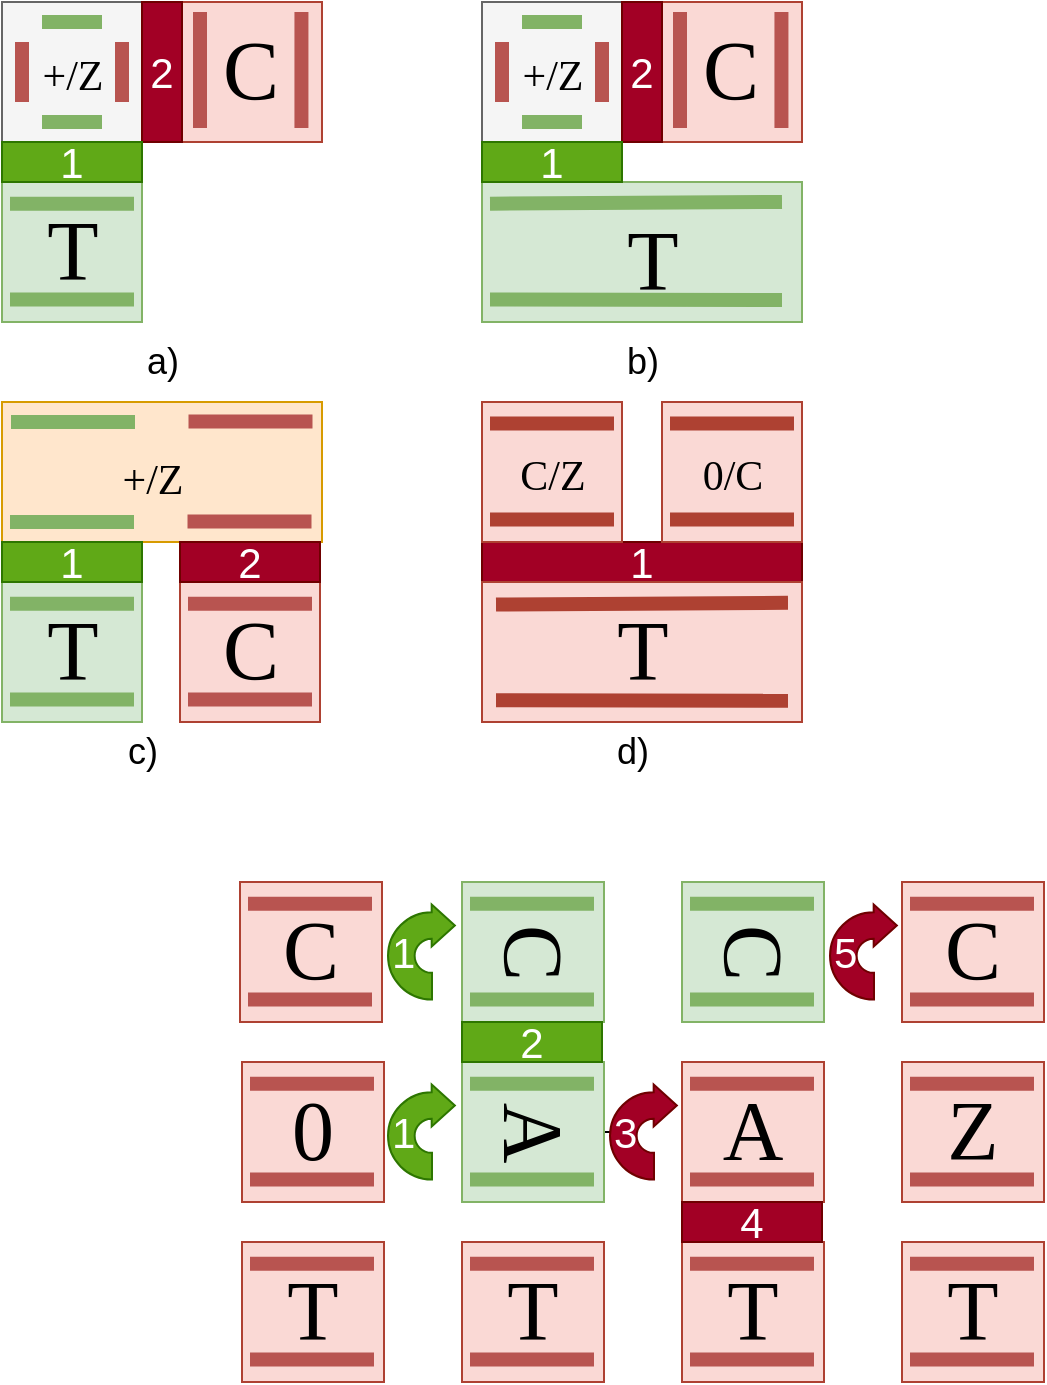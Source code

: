<mxfile version="28.0.7">
  <diagram name="Page-1" id="nvPgF2uKXpndHgitnm1l">
    <mxGraphModel dx="679" dy="412" grid="1" gridSize="10" guides="1" tooltips="1" connect="1" arrows="1" fold="1" page="1" pageScale="1" pageWidth="827" pageHeight="1169" math="0" shadow="0">
      <root>
        <mxCell id="0" />
        <mxCell id="1" parent="0" />
        <mxCell id="uUMKanFMK57B4EQ0Y6xT-107" value="" style="rounded=0;whiteSpace=wrap;html=1;fillColor=#fad9d5;strokeColor=#ae4132;" vertex="1" parent="1">
          <mxGeometry x="170" y="80" width="70" height="70" as="geometry" />
        </mxCell>
        <mxCell id="quCFVB519tc5CZQaFRDl-40" value="a)" style="text;html=1;align=center;verticalAlign=middle;resizable=0;points=[];autosize=1;strokeColor=none;fillColor=none;fontSize=18;" parent="1" vertex="1">
          <mxGeometry x="140" y="240" width="40" height="40" as="geometry" />
        </mxCell>
        <mxCell id="quCFVB519tc5CZQaFRDl-41" value="b)" style="text;html=1;align=center;verticalAlign=middle;resizable=0;points=[];autosize=1;strokeColor=none;fillColor=none;fontSize=18;" parent="1" vertex="1">
          <mxGeometry x="380" y="240" width="40" height="40" as="geometry" />
        </mxCell>
        <mxCell id="quCFVB519tc5CZQaFRDl-42" value="c)" style="text;html=1;align=center;verticalAlign=middle;resizable=0;points=[];autosize=1;strokeColor=none;fillColor=none;fontSize=18;" parent="1" vertex="1">
          <mxGeometry x="130" y="435" width="40" height="40" as="geometry" />
        </mxCell>
        <mxCell id="quCFVB519tc5CZQaFRDl-43" value="d)" style="text;html=1;align=center;verticalAlign=middle;resizable=0;points=[];autosize=1;strokeColor=none;fillColor=none;fontSize=18;" parent="1" vertex="1">
          <mxGeometry x="375" y="435" width="40" height="40" as="geometry" />
        </mxCell>
        <mxCell id="Zl_guKD1lhq5TGo22soF-39" value="1" style="html=1;shadow=0;dashed=0;align=left;verticalAlign=middle;shape=mxgraph.arrows2.uTurnArrow;dy=6.66;arrowHead=20.98;dx2=11.59;fillColor=#60a917;strokeColor=#2D7600;movable=1;resizable=1;rotatable=1;deletable=1;editable=1;locked=0;connectable=1;fontFamily=Helvetica;fontStyle=0;fontSize=21;fontColor=#ffffff;" parent="1" vertex="1">
          <mxGeometry x="273" y="531.25" width="22" height="47.5" as="geometry" />
        </mxCell>
        <mxCell id="Zl_guKD1lhq5TGo22soF-126" value="1" style="rounded=0;whiteSpace=wrap;html=1;fillColor=#a20025;fontColor=#ffffff;strokeColor=#6F0000;fontSize=21;" parent="1" vertex="1">
          <mxGeometry x="320" y="350" width="160" height="20" as="geometry" />
        </mxCell>
        <mxCell id="Zl_guKD1lhq5TGo22soF-134" value="1" style="html=1;shadow=0;dashed=0;align=left;verticalAlign=middle;shape=mxgraph.arrows2.uTurnArrow;dy=6.66;arrowHead=20.98;dx2=11.59;fillColor=#60a917;strokeColor=#2D7600;movable=1;resizable=1;rotatable=1;deletable=1;editable=1;locked=0;connectable=1;fontFamily=Helvetica;fontStyle=0;fontSize=21;fontColor=#ffffff;" parent="1" vertex="1">
          <mxGeometry x="273" y="621.25" width="22" height="47.5" as="geometry" />
        </mxCell>
        <mxCell id="uUMKanFMK57B4EQ0Y6xT-67" value="" style="edgeStyle=orthogonalEdgeStyle;rounded=0;orthogonalLoop=1;jettySize=auto;html=1;" edge="1" parent="1" source="Zl_guKD1lhq5TGo22soF-135" target="uUMKanFMK57B4EQ0Y6xT-64">
          <mxGeometry relative="1" as="geometry" />
        </mxCell>
        <mxCell id="Zl_guKD1lhq5TGo22soF-135" value="3" style="html=1;shadow=0;dashed=0;align=left;verticalAlign=middle;shape=mxgraph.arrows2.uTurnArrow;dy=6.66;arrowHead=20.98;dx2=11.59;fillColor=#a20025;strokeColor=#6F0000;movable=1;resizable=1;rotatable=1;deletable=1;editable=1;locked=0;connectable=1;fontFamily=Helvetica;fontStyle=0;fontSize=21;fontColor=#ffffff;" parent="1" vertex="1">
          <mxGeometry x="384" y="621.25" width="22" height="47.5" as="geometry" />
        </mxCell>
        <mxCell id="Zl_guKD1lhq5TGo22soF-136" value="&lt;div&gt;5&lt;/div&gt;" style="html=1;shadow=0;dashed=0;align=left;verticalAlign=middle;shape=mxgraph.arrows2.uTurnArrow;dy=6.66;arrowHead=20.98;dx2=11.59;fillColor=#a20025;strokeColor=#6F0000;movable=1;resizable=1;rotatable=1;deletable=1;editable=1;locked=0;connectable=1;fontFamily=Helvetica;fontStyle=0;fontSize=21;fontColor=#ffffff;" parent="1" vertex="1">
          <mxGeometry x="494" y="531.25" width="22" height="47.5" as="geometry" />
        </mxCell>
        <mxCell id="uUMKanFMK57B4EQ0Y6xT-7" value="" style="group;fillColor=#d5e8d4;strokeColor=#82b366;container=0;" vertex="1" connectable="0" parent="1">
          <mxGeometry x="199" y="520" width="71" height="70" as="geometry" />
        </mxCell>
        <mxCell id="uUMKanFMK57B4EQ0Y6xT-14" value="" style="rounded=0;whiteSpace=wrap;html=1;fillColor=#fad9d5;strokeColor=#ae4132;" vertex="1" parent="1">
          <mxGeometry x="200" y="610" width="71" height="70" as="geometry" />
        </mxCell>
        <mxCell id="uUMKanFMK57B4EQ0Y6xT-15" value="" style="endArrow=none;html=1;rounded=0;strokeWidth=7;fillColor=#f8cecc;strokeColor=#b85450;" edge="1" parent="1">
          <mxGeometry width="50" height="50" relative="1" as="geometry">
            <mxPoint x="204" y="620.85" as="sourcePoint" />
            <mxPoint x="266" y="620.85" as="targetPoint" />
          </mxGeometry>
        </mxCell>
        <mxCell id="uUMKanFMK57B4EQ0Y6xT-16" value="" style="endArrow=none;html=1;rounded=0;strokeWidth=7;fillColor=#f8cecc;strokeColor=#b85450;" edge="1" parent="1">
          <mxGeometry width="50" height="50" relative="1" as="geometry">
            <mxPoint x="204" y="668.75" as="sourcePoint" />
            <mxPoint x="266" y="668.75" as="targetPoint" />
          </mxGeometry>
        </mxCell>
        <mxCell id="uUMKanFMK57B4EQ0Y6xT-17" value="0" style="text;html=1;align=center;verticalAlign=middle;resizable=0;points=[];autosize=1;strokeColor=none;fillColor=none;fontSize=42;fontFamily=Garamond;" vertex="1" parent="1">
          <mxGeometry x="215" y="615" width="40" height="60" as="geometry" />
        </mxCell>
        <mxCell id="uUMKanFMK57B4EQ0Y6xT-34" value="" style="rounded=0;whiteSpace=wrap;html=1;fillColor=#fad9d5;strokeColor=#ae4132;" vertex="1" parent="1">
          <mxGeometry x="200" y="700" width="71" height="70" as="geometry" />
        </mxCell>
        <mxCell id="uUMKanFMK57B4EQ0Y6xT-35" value="" style="endArrow=none;html=1;rounded=0;strokeWidth=7;fillColor=#f8cecc;strokeColor=#b85450;" edge="1" parent="1">
          <mxGeometry width="50" height="50" relative="1" as="geometry">
            <mxPoint x="204" y="710.85" as="sourcePoint" />
            <mxPoint x="266" y="710.85" as="targetPoint" />
          </mxGeometry>
        </mxCell>
        <mxCell id="uUMKanFMK57B4EQ0Y6xT-36" value="" style="endArrow=none;html=1;rounded=0;strokeWidth=7;fillColor=#f8cecc;strokeColor=#b85450;" edge="1" parent="1">
          <mxGeometry width="50" height="50" relative="1" as="geometry">
            <mxPoint x="204" y="758.75" as="sourcePoint" />
            <mxPoint x="266" y="758.75" as="targetPoint" />
          </mxGeometry>
        </mxCell>
        <mxCell id="uUMKanFMK57B4EQ0Y6xT-37" value="T" style="text;html=1;align=center;verticalAlign=middle;resizable=0;points=[];autosize=1;strokeColor=none;fillColor=none;fontSize=42;fontFamily=Garamond;" vertex="1" parent="1">
          <mxGeometry x="210" y="705" width="50" height="60" as="geometry" />
        </mxCell>
        <mxCell id="uUMKanFMK57B4EQ0Y6xT-19" value="" style="rounded=0;whiteSpace=wrap;html=1;fillColor=#fad9d5;strokeColor=#ae4132;" vertex="1" parent="1">
          <mxGeometry x="310" y="700" width="71" height="70" as="geometry" />
        </mxCell>
        <mxCell id="uUMKanFMK57B4EQ0Y6xT-20" value="" style="endArrow=none;html=1;rounded=0;strokeWidth=7;fillColor=#f8cecc;strokeColor=#b85450;" edge="1" parent="1">
          <mxGeometry width="50" height="50" relative="1" as="geometry">
            <mxPoint x="314" y="710.85" as="sourcePoint" />
            <mxPoint x="376" y="710.85" as="targetPoint" />
          </mxGeometry>
        </mxCell>
        <mxCell id="uUMKanFMK57B4EQ0Y6xT-21" value="" style="endArrow=none;html=1;rounded=0;strokeWidth=7;fillColor=#f8cecc;strokeColor=#b85450;" edge="1" parent="1">
          <mxGeometry width="50" height="50" relative="1" as="geometry">
            <mxPoint x="314" y="758.75" as="sourcePoint" />
            <mxPoint x="376" y="758.75" as="targetPoint" />
          </mxGeometry>
        </mxCell>
        <mxCell id="uUMKanFMK57B4EQ0Y6xT-22" value="T" style="text;html=1;align=center;verticalAlign=middle;resizable=0;points=[];autosize=1;strokeColor=none;fillColor=none;fontSize=42;fontFamily=Garamond;" vertex="1" parent="1">
          <mxGeometry x="320" y="705" width="50" height="60" as="geometry" />
        </mxCell>
        <mxCell id="uUMKanFMK57B4EQ0Y6xT-39" value="" style="rounded=0;whiteSpace=wrap;html=1;fillColor=#fad9d5;strokeColor=#ae4132;" vertex="1" parent="1">
          <mxGeometry x="420" y="610" width="71" height="70" as="geometry" />
        </mxCell>
        <mxCell id="uUMKanFMK57B4EQ0Y6xT-40" value="" style="endArrow=none;html=1;rounded=0;strokeWidth=7;fillColor=#f8cecc;strokeColor=#b85450;" edge="1" parent="1">
          <mxGeometry width="50" height="50" relative="1" as="geometry">
            <mxPoint x="424" y="620.85" as="sourcePoint" />
            <mxPoint x="486" y="620.85" as="targetPoint" />
          </mxGeometry>
        </mxCell>
        <mxCell id="uUMKanFMK57B4EQ0Y6xT-41" value="" style="endArrow=none;html=1;rounded=0;strokeWidth=7;fillColor=#f8cecc;strokeColor=#b85450;" edge="1" parent="1">
          <mxGeometry width="50" height="50" relative="1" as="geometry">
            <mxPoint x="424" y="668.75" as="sourcePoint" />
            <mxPoint x="486" y="668.75" as="targetPoint" />
          </mxGeometry>
        </mxCell>
        <mxCell id="uUMKanFMK57B4EQ0Y6xT-42" value="A" style="text;html=1;align=center;verticalAlign=middle;resizable=0;points=[];autosize=1;strokeColor=none;fillColor=none;fontSize=42;fontFamily=Garamond;" vertex="1" parent="1">
          <mxGeometry x="430" y="615" width="50" height="60" as="geometry" />
        </mxCell>
        <mxCell id="uUMKanFMK57B4EQ0Y6xT-24" value="" style="rounded=0;whiteSpace=wrap;html=1;fillColor=#fad9d5;strokeColor=#ae4132;" vertex="1" parent="1">
          <mxGeometry x="420" y="700" width="71" height="70" as="geometry" />
        </mxCell>
        <mxCell id="uUMKanFMK57B4EQ0Y6xT-25" value="" style="endArrow=none;html=1;rounded=0;strokeWidth=7;fillColor=#f8cecc;strokeColor=#b85450;" edge="1" parent="1">
          <mxGeometry width="50" height="50" relative="1" as="geometry">
            <mxPoint x="424" y="710.85" as="sourcePoint" />
            <mxPoint x="486" y="710.85" as="targetPoint" />
          </mxGeometry>
        </mxCell>
        <mxCell id="uUMKanFMK57B4EQ0Y6xT-26" value="" style="endArrow=none;html=1;rounded=0;strokeWidth=7;fillColor=#f8cecc;strokeColor=#b85450;" edge="1" parent="1">
          <mxGeometry width="50" height="50" relative="1" as="geometry">
            <mxPoint x="424" y="758.75" as="sourcePoint" />
            <mxPoint x="486" y="758.75" as="targetPoint" />
          </mxGeometry>
        </mxCell>
        <mxCell id="uUMKanFMK57B4EQ0Y6xT-27" value="T" style="text;html=1;align=center;verticalAlign=middle;resizable=0;points=[];autosize=1;strokeColor=none;fillColor=none;fontSize=42;fontFamily=Garamond;" vertex="1" parent="1">
          <mxGeometry x="430" y="705" width="50" height="60" as="geometry" />
        </mxCell>
        <mxCell id="uUMKanFMK57B4EQ0Y6xT-29" value="" style="rounded=0;whiteSpace=wrap;html=1;fillColor=#fad9d5;strokeColor=#ae4132;" vertex="1" parent="1">
          <mxGeometry x="530" y="700" width="71" height="70" as="geometry" />
        </mxCell>
        <mxCell id="uUMKanFMK57B4EQ0Y6xT-30" value="" style="endArrow=none;html=1;rounded=0;strokeWidth=7;fillColor=#f8cecc;strokeColor=#b85450;" edge="1" parent="1">
          <mxGeometry width="50" height="50" relative="1" as="geometry">
            <mxPoint x="534" y="710.85" as="sourcePoint" />
            <mxPoint x="596" y="710.85" as="targetPoint" />
          </mxGeometry>
        </mxCell>
        <mxCell id="uUMKanFMK57B4EQ0Y6xT-31" value="" style="endArrow=none;html=1;rounded=0;strokeWidth=7;fillColor=#f8cecc;strokeColor=#b85450;" edge="1" parent="1">
          <mxGeometry width="50" height="50" relative="1" as="geometry">
            <mxPoint x="534" y="758.75" as="sourcePoint" />
            <mxPoint x="596" y="758.75" as="targetPoint" />
          </mxGeometry>
        </mxCell>
        <mxCell id="uUMKanFMK57B4EQ0Y6xT-32" value="T" style="text;html=1;align=center;verticalAlign=middle;resizable=0;points=[];autosize=1;strokeColor=none;fillColor=none;fontSize=42;fontFamily=Garamond;" vertex="1" parent="1">
          <mxGeometry x="540" y="705" width="50" height="60" as="geometry" />
        </mxCell>
        <mxCell id="uUMKanFMK57B4EQ0Y6xT-44" value="" style="rounded=0;whiteSpace=wrap;html=1;fillColor=#fad9d5;strokeColor=#ae4132;" vertex="1" parent="1">
          <mxGeometry x="530" y="610" width="71" height="70" as="geometry" />
        </mxCell>
        <mxCell id="uUMKanFMK57B4EQ0Y6xT-45" value="" style="endArrow=none;html=1;rounded=0;strokeWidth=7;fillColor=#f8cecc;strokeColor=#b85450;" edge="1" parent="1">
          <mxGeometry width="50" height="50" relative="1" as="geometry">
            <mxPoint x="534" y="620.85" as="sourcePoint" />
            <mxPoint x="596" y="620.85" as="targetPoint" />
          </mxGeometry>
        </mxCell>
        <mxCell id="uUMKanFMK57B4EQ0Y6xT-46" value="" style="endArrow=none;html=1;rounded=0;strokeWidth=7;fillColor=#f8cecc;strokeColor=#b85450;" edge="1" parent="1">
          <mxGeometry width="50" height="50" relative="1" as="geometry">
            <mxPoint x="534" y="668.75" as="sourcePoint" />
            <mxPoint x="596" y="668.75" as="targetPoint" />
          </mxGeometry>
        </mxCell>
        <mxCell id="uUMKanFMK57B4EQ0Y6xT-47" value="Z" style="text;html=1;align=center;verticalAlign=middle;resizable=0;points=[];autosize=1;strokeColor=none;fillColor=none;fontSize=42;fontFamily=Garamond;" vertex="1" parent="1">
          <mxGeometry x="540" y="615" width="50" height="60" as="geometry" />
        </mxCell>
        <mxCell id="uUMKanFMK57B4EQ0Y6xT-9" value="" style="rounded=0;whiteSpace=wrap;html=1;fillColor=#fad9d5;strokeColor=#ae4132;" vertex="1" parent="1">
          <mxGeometry x="530" y="520" width="71" height="70" as="geometry" />
        </mxCell>
        <mxCell id="uUMKanFMK57B4EQ0Y6xT-10" value="" style="endArrow=none;html=1;rounded=0;strokeWidth=7;fillColor=#f8cecc;strokeColor=#b85450;" edge="1" parent="1">
          <mxGeometry width="50" height="50" relative="1" as="geometry">
            <mxPoint x="534" y="530.85" as="sourcePoint" />
            <mxPoint x="596" y="530.85" as="targetPoint" />
          </mxGeometry>
        </mxCell>
        <mxCell id="uUMKanFMK57B4EQ0Y6xT-11" value="" style="endArrow=none;html=1;rounded=0;strokeWidth=7;fillColor=#f8cecc;strokeColor=#b85450;" edge="1" parent="1">
          <mxGeometry width="50" height="50" relative="1" as="geometry">
            <mxPoint x="534" y="578.75" as="sourcePoint" />
            <mxPoint x="596" y="578.75" as="targetPoint" />
          </mxGeometry>
        </mxCell>
        <mxCell id="uUMKanFMK57B4EQ0Y6xT-12" value="&lt;font&gt;C&lt;/font&gt;" style="text;html=1;align=center;verticalAlign=middle;resizable=0;points=[];autosize=1;strokeColor=none;fillColor=none;fontSize=42;fontFamily=Garamond;" vertex="1" parent="1">
          <mxGeometry x="540" y="525" width="50" height="60" as="geometry" />
        </mxCell>
        <mxCell id="uUMKanFMK57B4EQ0Y6xT-5" value="" style="rounded=0;whiteSpace=wrap;html=1;fillColor=#fad9d5;strokeColor=#ae4132;" vertex="1" parent="1">
          <mxGeometry x="199" y="520" width="71" height="70" as="geometry" />
        </mxCell>
        <mxCell id="Zl_guKD1lhq5TGo22soF-29" value="" style="endArrow=none;html=1;rounded=0;strokeWidth=7;fillColor=#f8cecc;strokeColor=#b85450;" parent="1" edge="1">
          <mxGeometry width="50" height="50" relative="1" as="geometry">
            <mxPoint x="203" y="530.85" as="sourcePoint" />
            <mxPoint x="265" y="530.85" as="targetPoint" />
          </mxGeometry>
        </mxCell>
        <mxCell id="Zl_guKD1lhq5TGo22soF-30" value="" style="endArrow=none;html=1;rounded=0;strokeWidth=7;fillColor=#f8cecc;strokeColor=#b85450;" parent="1" edge="1">
          <mxGeometry width="50" height="50" relative="1" as="geometry">
            <mxPoint x="203" y="578.75" as="sourcePoint" />
            <mxPoint x="265" y="578.75" as="targetPoint" />
          </mxGeometry>
        </mxCell>
        <mxCell id="Zl_guKD1lhq5TGo22soF-28" value="&lt;font&gt;C&lt;/font&gt;" style="text;html=1;align=center;verticalAlign=middle;resizable=0;points=[];autosize=1;strokeColor=none;fillColor=none;fontSize=42;fontFamily=Garamond;" parent="1" vertex="1">
          <mxGeometry x="209" y="525" width="50" height="60" as="geometry" />
        </mxCell>
        <mxCell id="uUMKanFMK57B4EQ0Y6xT-49" value="" style="rounded=0;whiteSpace=wrap;html=1;fillColor=#d5e8d4;strokeColor=#82b366;" vertex="1" parent="1">
          <mxGeometry x="310" y="520" width="71" height="70" as="geometry" />
        </mxCell>
        <mxCell id="Zl_guKD1lhq5TGo22soF-46" value="&lt;font&gt;C&lt;/font&gt;" style="text;html=1;align=center;verticalAlign=middle;resizable=0;points=[];autosize=1;strokeColor=none;fillColor=none;fontSize=42;fontFamily=Garamond;rotation=90;" parent="1" vertex="1">
          <mxGeometry x="320" y="525" width="50" height="60" as="geometry" />
        </mxCell>
        <mxCell id="uUMKanFMK57B4EQ0Y6xT-50" value="" style="endArrow=none;html=1;rounded=0;strokeWidth=7;fillColor=#d5e8d4;strokeColor=#82b366;" edge="1" parent="1">
          <mxGeometry width="50" height="50" relative="1" as="geometry">
            <mxPoint x="314" y="530.85" as="sourcePoint" />
            <mxPoint x="376" y="530.85" as="targetPoint" />
          </mxGeometry>
        </mxCell>
        <mxCell id="uUMKanFMK57B4EQ0Y6xT-51" value="" style="endArrow=none;html=1;rounded=0;strokeWidth=7;fillColor=#d5e8d4;strokeColor=#82b366;" edge="1" parent="1">
          <mxGeometry width="50" height="50" relative="1" as="geometry">
            <mxPoint x="314" y="578.75" as="sourcePoint" />
            <mxPoint x="376" y="578.75" as="targetPoint" />
          </mxGeometry>
        </mxCell>
        <mxCell id="uUMKanFMK57B4EQ0Y6xT-58" value="" style="rounded=0;whiteSpace=wrap;html=1;fillColor=#d5e8d4;strokeColor=#82b366;" vertex="1" parent="1">
          <mxGeometry x="420" y="520" width="71" height="70" as="geometry" />
        </mxCell>
        <mxCell id="uUMKanFMK57B4EQ0Y6xT-59" value="&lt;font&gt;C&lt;/font&gt;" style="text;html=1;align=center;verticalAlign=middle;resizable=0;points=[];autosize=1;strokeColor=none;fillColor=none;fontSize=42;fontFamily=Garamond;rotation=90;" vertex="1" parent="1">
          <mxGeometry x="430" y="525" width="50" height="60" as="geometry" />
        </mxCell>
        <mxCell id="uUMKanFMK57B4EQ0Y6xT-60" value="" style="endArrow=none;html=1;rounded=0;strokeWidth=7;fillColor=#d5e8d4;strokeColor=#82b366;" edge="1" parent="1">
          <mxGeometry width="50" height="50" relative="1" as="geometry">
            <mxPoint x="424" y="530.85" as="sourcePoint" />
            <mxPoint x="486" y="530.85" as="targetPoint" />
          </mxGeometry>
        </mxCell>
        <mxCell id="uUMKanFMK57B4EQ0Y6xT-61" value="" style="endArrow=none;html=1;rounded=0;strokeWidth=7;fillColor=#d5e8d4;strokeColor=#82b366;" edge="1" parent="1">
          <mxGeometry width="50" height="50" relative="1" as="geometry">
            <mxPoint x="424" y="578.75" as="sourcePoint" />
            <mxPoint x="486" y="578.75" as="targetPoint" />
          </mxGeometry>
        </mxCell>
        <mxCell id="uUMKanFMK57B4EQ0Y6xT-63" value="" style="rounded=0;whiteSpace=wrap;html=1;fillColor=#d5e8d4;strokeColor=#82b366;" vertex="1" parent="1">
          <mxGeometry x="310" y="610" width="71" height="70" as="geometry" />
        </mxCell>
        <mxCell id="uUMKanFMK57B4EQ0Y6xT-64" value="A" style="text;html=1;align=center;verticalAlign=middle;resizable=0;points=[];autosize=1;strokeColor=none;fillColor=none;fontSize=42;fontFamily=Garamond;rotation=90;" vertex="1" parent="1">
          <mxGeometry x="320" y="615" width="50" height="60" as="geometry" />
        </mxCell>
        <mxCell id="uUMKanFMK57B4EQ0Y6xT-65" value="" style="endArrow=none;html=1;rounded=0;strokeWidth=7;fillColor=#d5e8d4;strokeColor=#82b366;" edge="1" parent="1">
          <mxGeometry width="50" height="50" relative="1" as="geometry">
            <mxPoint x="314" y="620.85" as="sourcePoint" />
            <mxPoint x="376" y="620.85" as="targetPoint" />
          </mxGeometry>
        </mxCell>
        <mxCell id="uUMKanFMK57B4EQ0Y6xT-66" value="" style="endArrow=none;html=1;rounded=0;strokeWidth=7;fillColor=#d5e8d4;strokeColor=#82b366;" edge="1" parent="1">
          <mxGeometry width="50" height="50" relative="1" as="geometry">
            <mxPoint x="314" y="668.75" as="sourcePoint" />
            <mxPoint x="376" y="668.75" as="targetPoint" />
          </mxGeometry>
        </mxCell>
        <mxCell id="Zl_guKD1lhq5TGo22soF-128" value="2" style="rounded=0;whiteSpace=wrap;html=1;fillColor=#60a917;strokeColor=#2D7600;fontSize=21;fontColor=#ffffff;" parent="1" vertex="1">
          <mxGeometry x="310" y="590" width="70" height="20" as="geometry" />
        </mxCell>
        <mxCell id="Zl_guKD1lhq5TGo22soF-129" value="4" style="rounded=0;whiteSpace=wrap;html=1;fillColor=#a20025;strokeColor=#6F0000;fontSize=21;fontColor=#ffffff;" parent="1" vertex="1">
          <mxGeometry x="420" y="680" width="70" height="20" as="geometry" />
        </mxCell>
        <mxCell id="uUMKanFMK57B4EQ0Y6xT-74" value="" style="group;fillColor=#d5e8d4;strokeColor=#82b366;container=0;" vertex="1" connectable="0" parent="1">
          <mxGeometry x="80" y="370" width="70" height="70" as="geometry" />
        </mxCell>
        <mxCell id="uUMKanFMK57B4EQ0Y6xT-77" value="" style="endArrow=none;html=1;rounded=0;strokeWidth=7;fillColor=#d5e8d4;strokeColor=#82b366;" edge="1" parent="1">
          <mxGeometry width="50" height="50" relative="1" as="geometry">
            <mxPoint x="84" y="380.85" as="sourcePoint" />
            <mxPoint x="146" y="380.85" as="targetPoint" />
          </mxGeometry>
        </mxCell>
        <mxCell id="uUMKanFMK57B4EQ0Y6xT-78" value="" style="endArrow=none;html=1;rounded=0;strokeWidth=7;fillColor=#d5e8d4;strokeColor=#82b366;" edge="1" parent="1">
          <mxGeometry width="50" height="50" relative="1" as="geometry">
            <mxPoint x="84" y="428.75" as="sourcePoint" />
            <mxPoint x="146" y="428.75" as="targetPoint" />
          </mxGeometry>
        </mxCell>
        <mxCell id="uUMKanFMK57B4EQ0Y6xT-79" value="T" style="text;html=1;align=center;verticalAlign=middle;resizable=0;points=[];autosize=1;strokeColor=none;fillColor=none;fontSize=42;fontFamily=Garamond;" vertex="1" parent="1">
          <mxGeometry x="90" y="375" width="50" height="60" as="geometry" />
        </mxCell>
        <mxCell id="uUMKanFMK57B4EQ0Y6xT-89" value="" style="rounded=0;whiteSpace=wrap;html=1;fillColor=#ffe6cc;strokeColor=#d79b00;" vertex="1" parent="1">
          <mxGeometry x="80" y="280" width="160" height="70" as="geometry" />
        </mxCell>
        <mxCell id="uUMKanFMK57B4EQ0Y6xT-92" value="&lt;font style=&quot;font-size: 21px;&quot;&gt;+/Z&lt;/font&gt;" style="text;html=1;align=center;verticalAlign=middle;resizable=0;points=[];autosize=1;strokeColor=none;fillColor=none;fontSize=31;fontFamily=Garamond;" vertex="1" parent="1">
          <mxGeometry x="129.997" y="290" width="50" height="50" as="geometry" />
        </mxCell>
        <mxCell id="uUMKanFMK57B4EQ0Y6xT-69" value="" style="rounded=0;whiteSpace=wrap;html=1;fillColor=#fad9d5;strokeColor=#ae4132;" vertex="1" parent="1">
          <mxGeometry x="169" y="370" width="70" height="70" as="geometry" />
        </mxCell>
        <mxCell id="uUMKanFMK57B4EQ0Y6xT-70" value="" style="endArrow=none;html=1;rounded=0;strokeWidth=7;fillColor=#f8cecc;strokeColor=#b85450;" edge="1" parent="1">
          <mxGeometry width="50" height="50" relative="1" as="geometry">
            <mxPoint x="173" y="380.85" as="sourcePoint" />
            <mxPoint x="235" y="380.85" as="targetPoint" />
          </mxGeometry>
        </mxCell>
        <mxCell id="uUMKanFMK57B4EQ0Y6xT-71" value="" style="endArrow=none;html=1;rounded=0;strokeWidth=7;fillColor=#f8cecc;strokeColor=#b85450;" edge="1" parent="1">
          <mxGeometry width="50" height="50" relative="1" as="geometry">
            <mxPoint x="173" y="428.75" as="sourcePoint" />
            <mxPoint x="235" y="428.75" as="targetPoint" />
          </mxGeometry>
        </mxCell>
        <mxCell id="uUMKanFMK57B4EQ0Y6xT-72" value="&lt;font&gt;C&lt;/font&gt;" style="text;html=1;align=center;verticalAlign=middle;resizable=0;points=[];autosize=1;strokeColor=none;fillColor=none;fontSize=42;fontFamily=Garamond;" vertex="1" parent="1">
          <mxGeometry x="179" y="375" width="50" height="60" as="geometry" />
        </mxCell>
        <mxCell id="uUMKanFMK57B4EQ0Y6xT-94" value="" style="endArrow=none;html=1;rounded=0;strokeWidth=7;fillColor=#f8cecc;strokeColor=#b85450;" edge="1" parent="1">
          <mxGeometry width="50" height="50" relative="1" as="geometry">
            <mxPoint x="173.25" y="289.76" as="sourcePoint" />
            <mxPoint x="235.25" y="289.76" as="targetPoint" />
          </mxGeometry>
        </mxCell>
        <mxCell id="uUMKanFMK57B4EQ0Y6xT-95" value="" style="endArrow=none;html=1;rounded=0;strokeWidth=7;fillColor=#d5e8d4;strokeColor=#82b366;" edge="1" parent="1">
          <mxGeometry width="50" height="50" relative="1" as="geometry">
            <mxPoint x="84.5" y="290" as="sourcePoint" />
            <mxPoint x="146.5" y="290" as="targetPoint" />
          </mxGeometry>
        </mxCell>
        <mxCell id="uUMKanFMK57B4EQ0Y6xT-96" value="" style="endArrow=none;html=1;rounded=0;strokeWidth=7;fillColor=#f8cecc;strokeColor=#b85450;" edge="1" parent="1">
          <mxGeometry width="50" height="50" relative="1" as="geometry">
            <mxPoint x="172.75" y="339.76" as="sourcePoint" />
            <mxPoint x="234.75" y="339.76" as="targetPoint" />
          </mxGeometry>
        </mxCell>
        <mxCell id="uUMKanFMK57B4EQ0Y6xT-97" value="" style="endArrow=none;html=1;rounded=0;strokeWidth=7;fillColor=#d5e8d4;strokeColor=#82b366;" edge="1" parent="1">
          <mxGeometry width="50" height="50" relative="1" as="geometry">
            <mxPoint x="84" y="340" as="sourcePoint" />
            <mxPoint x="146" y="340" as="targetPoint" />
          </mxGeometry>
        </mxCell>
        <mxCell id="Zl_guKD1lhq5TGo22soF-121" value="2" style="rounded=0;whiteSpace=wrap;html=1;fillColor=#a20025;fontColor=#ffffff;strokeColor=#6F0000;fontSize=21;" parent="1" vertex="1">
          <mxGeometry x="169" y="350" width="70" height="20" as="geometry" />
        </mxCell>
        <mxCell id="Zl_guKD1lhq5TGo22soF-122" value="1" style="rounded=0;whiteSpace=wrap;html=1;fillColor=#60a917;fontColor=#ffffff;strokeColor=#2D7600;fontSize=21;" parent="1" vertex="1">
          <mxGeometry x="80" y="350" width="70" height="20" as="geometry" />
        </mxCell>
        <mxCell id="uUMKanFMK57B4EQ0Y6xT-98" value="" style="group;fillColor=#d5e8d4;strokeColor=#82b366;container=0;" vertex="1" connectable="0" parent="1">
          <mxGeometry x="80" y="170" width="70" height="70" as="geometry" />
        </mxCell>
        <mxCell id="uUMKanFMK57B4EQ0Y6xT-99" value="" style="endArrow=none;html=1;rounded=0;strokeWidth=7;fillColor=#d5e8d4;strokeColor=#82b366;" edge="1" parent="1">
          <mxGeometry width="50" height="50" relative="1" as="geometry">
            <mxPoint x="84" y="180.85" as="sourcePoint" />
            <mxPoint x="146" y="180.85" as="targetPoint" />
          </mxGeometry>
        </mxCell>
        <mxCell id="uUMKanFMK57B4EQ0Y6xT-100" value="" style="endArrow=none;html=1;rounded=0;strokeWidth=7;fillColor=#d5e8d4;strokeColor=#82b366;" edge="1" parent="1">
          <mxGeometry width="50" height="50" relative="1" as="geometry">
            <mxPoint x="84" y="228.75" as="sourcePoint" />
            <mxPoint x="146" y="228.75" as="targetPoint" />
          </mxGeometry>
        </mxCell>
        <mxCell id="uUMKanFMK57B4EQ0Y6xT-101" value="T" style="text;html=1;align=center;verticalAlign=middle;resizable=0;points=[];autosize=1;strokeColor=none;fillColor=none;fontSize=42;fontFamily=Garamond;" vertex="1" parent="1">
          <mxGeometry x="90" y="175" width="50" height="60" as="geometry" />
        </mxCell>
        <mxCell id="uUMKanFMK57B4EQ0Y6xT-102" value="" style="rounded=0;whiteSpace=wrap;html=1;fillColor=#f5f5f5;strokeColor=#666666;fontColor=#333333;" vertex="1" parent="1">
          <mxGeometry x="80" y="80" width="70" height="70" as="geometry" />
        </mxCell>
        <mxCell id="uUMKanFMK57B4EQ0Y6xT-103" value="&lt;font style=&quot;font-size: 21px;&quot;&gt;+/Z&lt;/font&gt;" style="text;html=1;align=center;verticalAlign=middle;resizable=0;points=[];autosize=1;strokeColor=none;fillColor=none;fontSize=42;fontFamily=Garamond;" vertex="1" parent="1">
          <mxGeometry x="89.997" y="80" width="50" height="60" as="geometry" />
        </mxCell>
        <mxCell id="Zl_guKD1lhq5TGo22soF-123" value="2" style="rounded=0;whiteSpace=wrap;html=1;fillColor=#a20025;fontColor=#ffffff;strokeColor=#6F0000;fontSize=21;" parent="1" vertex="1">
          <mxGeometry x="150" y="80" width="20" height="70" as="geometry" />
        </mxCell>
        <mxCell id="uUMKanFMK57B4EQ0Y6xT-104" value="&lt;font&gt;C&lt;/font&gt;" style="text;html=1;align=center;verticalAlign=middle;resizable=0;points=[];autosize=1;strokeColor=none;fillColor=none;fontSize=42;fontFamily=Garamond;" vertex="1" parent="1">
          <mxGeometry x="179" y="85" width="50" height="60" as="geometry" />
        </mxCell>
        <mxCell id="uUMKanFMK57B4EQ0Y6xT-110" value="" style="endArrow=none;html=1;rounded=0;strokeWidth=7;fillColor=#d5e8d4;strokeColor=#82b366;" edge="1" parent="1">
          <mxGeometry width="50" height="50" relative="1" as="geometry">
            <mxPoint x="100" y="140" as="sourcePoint" />
            <mxPoint x="130" y="140" as="targetPoint" />
          </mxGeometry>
        </mxCell>
        <mxCell id="uUMKanFMK57B4EQ0Y6xT-111" value="" style="endArrow=none;html=1;rounded=0;strokeWidth=7;fillColor=#f8cecc;strokeColor=#b85450;entryX=0.863;entryY=0.965;entryDx=0;entryDy=0;entryPerimeter=0;" edge="1" parent="1">
          <mxGeometry width="50" height="50" relative="1" as="geometry">
            <mxPoint x="179" y="85" as="sourcePoint" />
            <mxPoint x="179" y="143" as="targetPoint" />
          </mxGeometry>
        </mxCell>
        <mxCell id="uUMKanFMK57B4EQ0Y6xT-112" value="" style="endArrow=none;html=1;rounded=0;strokeWidth=7;fillColor=#f8cecc;strokeColor=#b85450;entryX=0.863;entryY=0.965;entryDx=0;entryDy=0;entryPerimeter=0;" edge="1" parent="1">
          <mxGeometry width="50" height="50" relative="1" as="geometry">
            <mxPoint x="229.72" y="85" as="sourcePoint" />
            <mxPoint x="229.72" y="143" as="targetPoint" />
          </mxGeometry>
        </mxCell>
        <mxCell id="uUMKanFMK57B4EQ0Y6xT-113" value="" style="endArrow=none;html=1;rounded=0;strokeWidth=7;fillColor=#d5e8d4;strokeColor=#82b366;" edge="1" parent="1">
          <mxGeometry width="50" height="50" relative="1" as="geometry">
            <mxPoint x="100" y="90" as="sourcePoint" />
            <mxPoint x="130" y="90" as="targetPoint" />
          </mxGeometry>
        </mxCell>
        <mxCell id="uUMKanFMK57B4EQ0Y6xT-114" value="" style="endArrow=none;html=1;rounded=0;strokeWidth=7;fillColor=#f8cecc;strokeColor=#b85450;" edge="1" parent="1">
          <mxGeometry width="50" height="50" relative="1" as="geometry">
            <mxPoint x="90" y="100" as="sourcePoint" />
            <mxPoint x="90" y="130" as="targetPoint" />
          </mxGeometry>
        </mxCell>
        <mxCell id="uUMKanFMK57B4EQ0Y6xT-115" value="" style="endArrow=none;html=1;rounded=0;strokeWidth=7;fillColor=#f8cecc;strokeColor=#b85450;" edge="1" parent="1">
          <mxGeometry width="50" height="50" relative="1" as="geometry">
            <mxPoint x="140" y="100" as="sourcePoint" />
            <mxPoint x="140" y="130" as="targetPoint" />
          </mxGeometry>
        </mxCell>
        <mxCell id="uUMKanFMK57B4EQ0Y6xT-116" value="" style="rounded=0;whiteSpace=wrap;html=1;fillColor=#fad9d5;strokeColor=#ae4132;" vertex="1" parent="1">
          <mxGeometry x="410" y="80" width="70" height="70" as="geometry" />
        </mxCell>
        <mxCell id="uUMKanFMK57B4EQ0Y6xT-118" value="" style="group;fillColor=#d5e8d4;strokeColor=#82b366;container=0;" vertex="1" connectable="0" parent="1">
          <mxGeometry x="320" y="170" width="160" height="70" as="geometry" />
        </mxCell>
        <mxCell id="uUMKanFMK57B4EQ0Y6xT-119" value="" style="endArrow=none;html=1;rounded=0;strokeWidth=7;fillColor=#d5e8d4;strokeColor=#82b366;" edge="1" parent="1">
          <mxGeometry width="50" height="50" relative="1" as="geometry">
            <mxPoint x="324" y="180.85" as="sourcePoint" />
            <mxPoint x="470" y="180" as="targetPoint" />
          </mxGeometry>
        </mxCell>
        <mxCell id="uUMKanFMK57B4EQ0Y6xT-120" value="" style="endArrow=none;html=1;rounded=0;strokeWidth=7;fillColor=#d5e8d4;strokeColor=#82b366;" edge="1" parent="1">
          <mxGeometry width="50" height="50" relative="1" as="geometry">
            <mxPoint x="324" y="228.75" as="sourcePoint" />
            <mxPoint x="470" y="229" as="targetPoint" />
          </mxGeometry>
        </mxCell>
        <mxCell id="uUMKanFMK57B4EQ0Y6xT-121" value="T" style="text;html=1;align=center;verticalAlign=middle;resizable=0;points=[];autosize=1;strokeColor=none;fillColor=none;fontSize=42;fontFamily=Garamond;" vertex="1" parent="1">
          <mxGeometry x="380" y="180" width="50" height="60" as="geometry" />
        </mxCell>
        <mxCell id="uUMKanFMK57B4EQ0Y6xT-122" value="" style="rounded=0;whiteSpace=wrap;html=1;fillColor=#f5f5f5;strokeColor=#666666;fontColor=#333333;" vertex="1" parent="1">
          <mxGeometry x="320" y="80" width="70" height="70" as="geometry" />
        </mxCell>
        <mxCell id="uUMKanFMK57B4EQ0Y6xT-123" value="&lt;font style=&quot;font-size: 21px;&quot;&gt;+/Z&lt;/font&gt;" style="text;html=1;align=center;verticalAlign=middle;resizable=0;points=[];autosize=1;strokeColor=none;fillColor=none;fontSize=42;fontFamily=Garamond;" vertex="1" parent="1">
          <mxGeometry x="329.997" y="80" width="50" height="60" as="geometry" />
        </mxCell>
        <mxCell id="uUMKanFMK57B4EQ0Y6xT-124" value="2" style="rounded=0;whiteSpace=wrap;html=1;fillColor=#a20025;fontColor=#ffffff;strokeColor=#6F0000;fontSize=21;" vertex="1" parent="1">
          <mxGeometry x="390" y="80" width="20" height="70" as="geometry" />
        </mxCell>
        <mxCell id="uUMKanFMK57B4EQ0Y6xT-125" value="&lt;font&gt;C&lt;/font&gt;" style="text;html=1;align=center;verticalAlign=middle;resizable=0;points=[];autosize=1;strokeColor=none;fillColor=none;fontSize=42;fontFamily=Garamond;" vertex="1" parent="1">
          <mxGeometry x="419" y="85" width="50" height="60" as="geometry" />
        </mxCell>
        <mxCell id="uUMKanFMK57B4EQ0Y6xT-126" value="" style="endArrow=none;html=1;rounded=0;strokeWidth=7;fillColor=#d5e8d4;strokeColor=#82b366;" edge="1" parent="1">
          <mxGeometry width="50" height="50" relative="1" as="geometry">
            <mxPoint x="340" y="140" as="sourcePoint" />
            <mxPoint x="370" y="140" as="targetPoint" />
          </mxGeometry>
        </mxCell>
        <mxCell id="uUMKanFMK57B4EQ0Y6xT-127" value="" style="endArrow=none;html=1;rounded=0;strokeWidth=7;fillColor=#f8cecc;strokeColor=#b85450;entryX=0.863;entryY=0.965;entryDx=0;entryDy=0;entryPerimeter=0;" edge="1" parent="1">
          <mxGeometry width="50" height="50" relative="1" as="geometry">
            <mxPoint x="419" y="85" as="sourcePoint" />
            <mxPoint x="419" y="143" as="targetPoint" />
          </mxGeometry>
        </mxCell>
        <mxCell id="uUMKanFMK57B4EQ0Y6xT-128" value="" style="endArrow=none;html=1;rounded=0;strokeWidth=7;fillColor=#f8cecc;strokeColor=#b85450;entryX=0.863;entryY=0.965;entryDx=0;entryDy=0;entryPerimeter=0;" edge="1" parent="1">
          <mxGeometry width="50" height="50" relative="1" as="geometry">
            <mxPoint x="469.72" y="85" as="sourcePoint" />
            <mxPoint x="469.72" y="143" as="targetPoint" />
          </mxGeometry>
        </mxCell>
        <mxCell id="uUMKanFMK57B4EQ0Y6xT-129" value="" style="endArrow=none;html=1;rounded=0;strokeWidth=7;fillColor=#d5e8d4;strokeColor=#82b366;" edge="1" parent="1">
          <mxGeometry width="50" height="50" relative="1" as="geometry">
            <mxPoint x="340" y="90" as="sourcePoint" />
            <mxPoint x="370" y="90" as="targetPoint" />
          </mxGeometry>
        </mxCell>
        <mxCell id="uUMKanFMK57B4EQ0Y6xT-130" value="" style="endArrow=none;html=1;rounded=0;strokeWidth=7;fillColor=#f8cecc;strokeColor=#b85450;" edge="1" parent="1">
          <mxGeometry width="50" height="50" relative="1" as="geometry">
            <mxPoint x="330" y="100" as="sourcePoint" />
            <mxPoint x="330" y="130" as="targetPoint" />
          </mxGeometry>
        </mxCell>
        <mxCell id="uUMKanFMK57B4EQ0Y6xT-131" value="" style="endArrow=none;html=1;rounded=0;strokeWidth=7;fillColor=#f8cecc;strokeColor=#b85450;" edge="1" parent="1">
          <mxGeometry width="50" height="50" relative="1" as="geometry">
            <mxPoint x="380" y="100" as="sourcePoint" />
            <mxPoint x="380" y="130" as="targetPoint" />
          </mxGeometry>
        </mxCell>
        <mxCell id="uUMKanFMK57B4EQ0Y6xT-117" value="&lt;font style=&quot;font-size: 21px;&quot;&gt;1&lt;/font&gt;" style="rounded=0;whiteSpace=wrap;html=1;fillColor=#60a917;fontColor=#ffffff;strokeColor=#2D7600;" vertex="1" parent="1">
          <mxGeometry x="320" y="150" width="70" height="20" as="geometry" />
        </mxCell>
        <mxCell id="Zl_guKD1lhq5TGo22soF-120" value="&lt;font style=&quot;font-size: 21px;&quot;&gt;1&lt;/font&gt;" style="rounded=0;whiteSpace=wrap;html=1;fillColor=#60a917;fontColor=#ffffff;strokeColor=#2D7600;" parent="1" vertex="1">
          <mxGeometry x="80" y="150" width="70" height="20" as="geometry" />
        </mxCell>
        <mxCell id="uUMKanFMK57B4EQ0Y6xT-133" value="" style="group;fillColor=#fad9d5;strokeColor=#ae4132;container=0;" vertex="1" connectable="0" parent="1">
          <mxGeometry x="320" y="370" width="160" height="70" as="geometry" />
        </mxCell>
        <mxCell id="uUMKanFMK57B4EQ0Y6xT-138" value="" style="rounded=0;whiteSpace=wrap;html=1;fillColor=#fad9d5;strokeColor=#ae4132;" vertex="1" parent="1">
          <mxGeometry x="320" y="280" width="70" height="70" as="geometry" />
        </mxCell>
        <mxCell id="uUMKanFMK57B4EQ0Y6xT-139" value="&lt;font style=&quot;font-size: 21px;&quot;&gt;C/Z&lt;/font&gt;" style="text;html=1;align=center;verticalAlign=middle;resizable=0;points=[];autosize=1;strokeColor=none;fillColor=none;fontSize=42;fontFamily=Garamond;" vertex="1" parent="1">
          <mxGeometry x="325" y="280" width="60" height="60" as="geometry" />
        </mxCell>
        <mxCell id="uUMKanFMK57B4EQ0Y6xT-142" value="" style="endArrow=none;html=1;rounded=0;strokeWidth=7;fillColor=#fad9d5;strokeColor=#ae4132;" edge="1" parent="1">
          <mxGeometry width="50" height="50" relative="1" as="geometry">
            <mxPoint x="327" y="429.14" as="sourcePoint" />
            <mxPoint x="473" y="429.39" as="targetPoint" />
          </mxGeometry>
        </mxCell>
        <mxCell id="uUMKanFMK57B4EQ0Y6xT-143" value="" style="endArrow=none;html=1;rounded=0;strokeWidth=7;fillColor=#fad9d5;strokeColor=#ae4132;" edge="1" parent="1">
          <mxGeometry width="50" height="50" relative="1" as="geometry">
            <mxPoint x="327" y="381.24" as="sourcePoint" />
            <mxPoint x="473" y="380.39" as="targetPoint" />
          </mxGeometry>
        </mxCell>
        <mxCell id="uUMKanFMK57B4EQ0Y6xT-144" value="" style="endArrow=none;html=1;rounded=0;strokeWidth=7;fillColor=#fad9d5;strokeColor=#ae4132;" edge="1" parent="1">
          <mxGeometry width="50" height="50" relative="1" as="geometry">
            <mxPoint x="324" y="338.71" as="sourcePoint" />
            <mxPoint x="386" y="338.71" as="targetPoint" />
          </mxGeometry>
        </mxCell>
        <mxCell id="uUMKanFMK57B4EQ0Y6xT-145" value="" style="endArrow=none;html=1;rounded=0;strokeWidth=7;fillColor=#fad9d5;strokeColor=#ae4132;" edge="1" parent="1">
          <mxGeometry width="50" height="50" relative="1" as="geometry">
            <mxPoint x="324" y="290.81" as="sourcePoint" />
            <mxPoint x="386" y="290.81" as="targetPoint" />
          </mxGeometry>
        </mxCell>
        <mxCell id="uUMKanFMK57B4EQ0Y6xT-146" value="" style="rounded=0;whiteSpace=wrap;html=1;fillColor=#fad9d5;strokeColor=#ae4132;" vertex="1" parent="1">
          <mxGeometry x="410" y="280" width="70" height="70" as="geometry" />
        </mxCell>
        <mxCell id="uUMKanFMK57B4EQ0Y6xT-147" value="&lt;font style=&quot;font-size: 21px;&quot;&gt;0/C&lt;/font&gt;" style="text;html=1;align=center;verticalAlign=middle;resizable=0;points=[];autosize=1;strokeColor=none;fillColor=none;fontSize=42;fontFamily=Garamond;" vertex="1" parent="1">
          <mxGeometry x="420" y="280" width="50" height="60" as="geometry" />
        </mxCell>
        <mxCell id="uUMKanFMK57B4EQ0Y6xT-148" value="" style="endArrow=none;html=1;rounded=0;strokeWidth=7;fillColor=#fad9d5;strokeColor=#ae4132;" edge="1" parent="1">
          <mxGeometry width="50" height="50" relative="1" as="geometry">
            <mxPoint x="414" y="338.71" as="sourcePoint" />
            <mxPoint x="476" y="338.71" as="targetPoint" />
          </mxGeometry>
        </mxCell>
        <mxCell id="uUMKanFMK57B4EQ0Y6xT-149" value="" style="endArrow=none;html=1;rounded=0;strokeWidth=7;fillColor=#fad9d5;strokeColor=#ae4132;" edge="1" parent="1">
          <mxGeometry width="50" height="50" relative="1" as="geometry">
            <mxPoint x="414" y="290.81" as="sourcePoint" />
            <mxPoint x="476" y="290.81" as="targetPoint" />
          </mxGeometry>
        </mxCell>
        <mxCell id="uUMKanFMK57B4EQ0Y6xT-150" value="T" style="text;html=1;align=center;verticalAlign=middle;resizable=0;points=[];autosize=1;strokeColor=none;fillColor=none;fontSize=42;fontFamily=Garamond;" vertex="1" parent="1">
          <mxGeometry x="375" y="375" width="50" height="60" as="geometry" />
        </mxCell>
      </root>
    </mxGraphModel>
  </diagram>
</mxfile>

